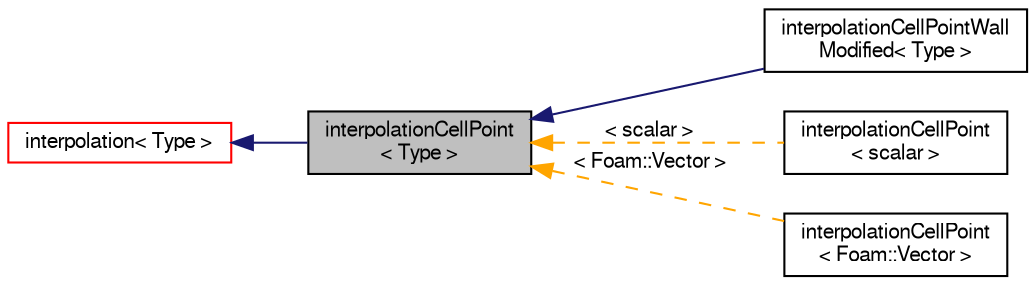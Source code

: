 digraph "interpolationCellPoint&lt; Type &gt;"
{
  bgcolor="transparent";
  edge [fontname="FreeSans",fontsize="10",labelfontname="FreeSans",labelfontsize="10"];
  node [fontname="FreeSans",fontsize="10",shape=record];
  rankdir="LR";
  Node1 [label="interpolationCellPoint\l\< Type \>",height=0.2,width=0.4,color="black", fillcolor="grey75", style="filled" fontcolor="black"];
  Node2 -> Node1 [dir="back",color="midnightblue",fontsize="10",style="solid",fontname="FreeSans"];
  Node2 [label="interpolation\< Type \>",height=0.2,width=0.4,color="red",URL="$a01115.html"];
  Node1 -> Node3 [dir="back",color="midnightblue",fontsize="10",style="solid",fontname="FreeSans"];
  Node3 [label="interpolationCellPointWall\lModified\< Type \>",height=0.2,width=0.4,color="black",URL="$a01121.html",tooltip="Same as interpolationCellPoint, but if interpolating a wall face, uses cell centre value instead..."];
  Node1 -> Node4 [dir="back",color="orange",fontsize="10",style="dashed",label=" \< scalar \>" ,fontname="FreeSans"];
  Node4 [label="interpolationCellPoint\l\< scalar \>",height=0.2,width=0.4,color="black",URL="$a01119.html"];
  Node1 -> Node5 [dir="back",color="orange",fontsize="10",style="dashed",label=" \< Foam::Vector \>" ,fontname="FreeSans"];
  Node5 [label="interpolationCellPoint\l\< Foam::Vector \>",height=0.2,width=0.4,color="black",URL="$a01119.html"];
}
